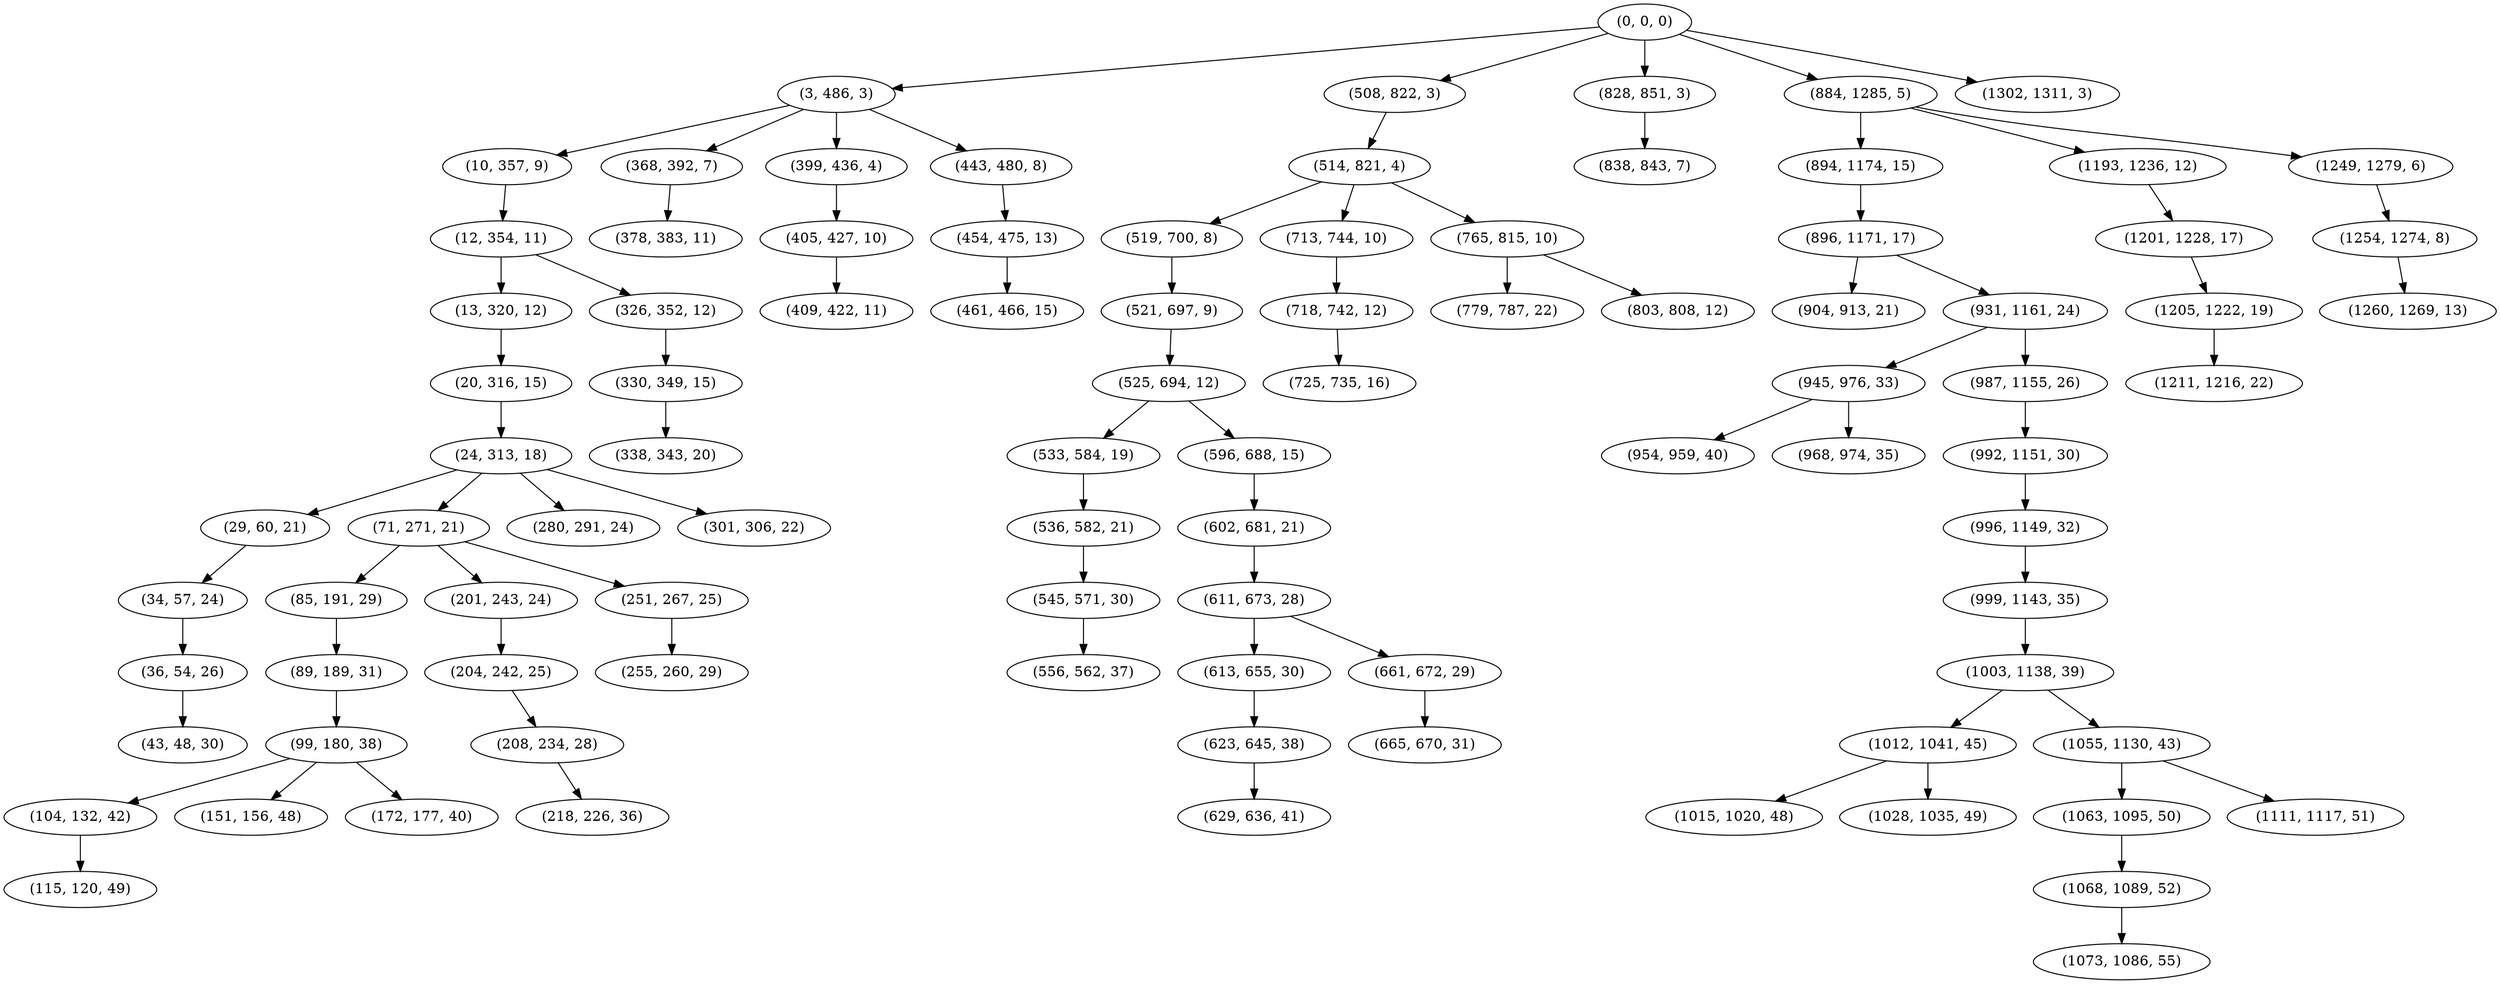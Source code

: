 digraph tree {
    "(0, 0, 0)";
    "(3, 486, 3)";
    "(10, 357, 9)";
    "(12, 354, 11)";
    "(13, 320, 12)";
    "(20, 316, 15)";
    "(24, 313, 18)";
    "(29, 60, 21)";
    "(34, 57, 24)";
    "(36, 54, 26)";
    "(43, 48, 30)";
    "(71, 271, 21)";
    "(85, 191, 29)";
    "(89, 189, 31)";
    "(99, 180, 38)";
    "(104, 132, 42)";
    "(115, 120, 49)";
    "(151, 156, 48)";
    "(172, 177, 40)";
    "(201, 243, 24)";
    "(204, 242, 25)";
    "(208, 234, 28)";
    "(218, 226, 36)";
    "(251, 267, 25)";
    "(255, 260, 29)";
    "(280, 291, 24)";
    "(301, 306, 22)";
    "(326, 352, 12)";
    "(330, 349, 15)";
    "(338, 343, 20)";
    "(368, 392, 7)";
    "(378, 383, 11)";
    "(399, 436, 4)";
    "(405, 427, 10)";
    "(409, 422, 11)";
    "(443, 480, 8)";
    "(454, 475, 13)";
    "(461, 466, 15)";
    "(508, 822, 3)";
    "(514, 821, 4)";
    "(519, 700, 8)";
    "(521, 697, 9)";
    "(525, 694, 12)";
    "(533, 584, 19)";
    "(536, 582, 21)";
    "(545, 571, 30)";
    "(556, 562, 37)";
    "(596, 688, 15)";
    "(602, 681, 21)";
    "(611, 673, 28)";
    "(613, 655, 30)";
    "(623, 645, 38)";
    "(629, 636, 41)";
    "(661, 672, 29)";
    "(665, 670, 31)";
    "(713, 744, 10)";
    "(718, 742, 12)";
    "(725, 735, 16)";
    "(765, 815, 10)";
    "(779, 787, 22)";
    "(803, 808, 12)";
    "(828, 851, 3)";
    "(838, 843, 7)";
    "(884, 1285, 5)";
    "(894, 1174, 15)";
    "(896, 1171, 17)";
    "(904, 913, 21)";
    "(931, 1161, 24)";
    "(945, 976, 33)";
    "(954, 959, 40)";
    "(968, 974, 35)";
    "(987, 1155, 26)";
    "(992, 1151, 30)";
    "(996, 1149, 32)";
    "(999, 1143, 35)";
    "(1003, 1138, 39)";
    "(1012, 1041, 45)";
    "(1015, 1020, 48)";
    "(1028, 1035, 49)";
    "(1055, 1130, 43)";
    "(1063, 1095, 50)";
    "(1068, 1089, 52)";
    "(1073, 1086, 55)";
    "(1111, 1117, 51)";
    "(1193, 1236, 12)";
    "(1201, 1228, 17)";
    "(1205, 1222, 19)";
    "(1211, 1216, 22)";
    "(1249, 1279, 6)";
    "(1254, 1274, 8)";
    "(1260, 1269, 13)";
    "(1302, 1311, 3)";
    "(0, 0, 0)" -> "(3, 486, 3)";
    "(0, 0, 0)" -> "(508, 822, 3)";
    "(0, 0, 0)" -> "(828, 851, 3)";
    "(0, 0, 0)" -> "(884, 1285, 5)";
    "(0, 0, 0)" -> "(1302, 1311, 3)";
    "(3, 486, 3)" -> "(10, 357, 9)";
    "(3, 486, 3)" -> "(368, 392, 7)";
    "(3, 486, 3)" -> "(399, 436, 4)";
    "(3, 486, 3)" -> "(443, 480, 8)";
    "(10, 357, 9)" -> "(12, 354, 11)";
    "(12, 354, 11)" -> "(13, 320, 12)";
    "(12, 354, 11)" -> "(326, 352, 12)";
    "(13, 320, 12)" -> "(20, 316, 15)";
    "(20, 316, 15)" -> "(24, 313, 18)";
    "(24, 313, 18)" -> "(29, 60, 21)";
    "(24, 313, 18)" -> "(71, 271, 21)";
    "(24, 313, 18)" -> "(280, 291, 24)";
    "(24, 313, 18)" -> "(301, 306, 22)";
    "(29, 60, 21)" -> "(34, 57, 24)";
    "(34, 57, 24)" -> "(36, 54, 26)";
    "(36, 54, 26)" -> "(43, 48, 30)";
    "(71, 271, 21)" -> "(85, 191, 29)";
    "(71, 271, 21)" -> "(201, 243, 24)";
    "(71, 271, 21)" -> "(251, 267, 25)";
    "(85, 191, 29)" -> "(89, 189, 31)";
    "(89, 189, 31)" -> "(99, 180, 38)";
    "(99, 180, 38)" -> "(104, 132, 42)";
    "(99, 180, 38)" -> "(151, 156, 48)";
    "(99, 180, 38)" -> "(172, 177, 40)";
    "(104, 132, 42)" -> "(115, 120, 49)";
    "(201, 243, 24)" -> "(204, 242, 25)";
    "(204, 242, 25)" -> "(208, 234, 28)";
    "(208, 234, 28)" -> "(218, 226, 36)";
    "(251, 267, 25)" -> "(255, 260, 29)";
    "(326, 352, 12)" -> "(330, 349, 15)";
    "(330, 349, 15)" -> "(338, 343, 20)";
    "(368, 392, 7)" -> "(378, 383, 11)";
    "(399, 436, 4)" -> "(405, 427, 10)";
    "(405, 427, 10)" -> "(409, 422, 11)";
    "(443, 480, 8)" -> "(454, 475, 13)";
    "(454, 475, 13)" -> "(461, 466, 15)";
    "(508, 822, 3)" -> "(514, 821, 4)";
    "(514, 821, 4)" -> "(519, 700, 8)";
    "(514, 821, 4)" -> "(713, 744, 10)";
    "(514, 821, 4)" -> "(765, 815, 10)";
    "(519, 700, 8)" -> "(521, 697, 9)";
    "(521, 697, 9)" -> "(525, 694, 12)";
    "(525, 694, 12)" -> "(533, 584, 19)";
    "(525, 694, 12)" -> "(596, 688, 15)";
    "(533, 584, 19)" -> "(536, 582, 21)";
    "(536, 582, 21)" -> "(545, 571, 30)";
    "(545, 571, 30)" -> "(556, 562, 37)";
    "(596, 688, 15)" -> "(602, 681, 21)";
    "(602, 681, 21)" -> "(611, 673, 28)";
    "(611, 673, 28)" -> "(613, 655, 30)";
    "(611, 673, 28)" -> "(661, 672, 29)";
    "(613, 655, 30)" -> "(623, 645, 38)";
    "(623, 645, 38)" -> "(629, 636, 41)";
    "(661, 672, 29)" -> "(665, 670, 31)";
    "(713, 744, 10)" -> "(718, 742, 12)";
    "(718, 742, 12)" -> "(725, 735, 16)";
    "(765, 815, 10)" -> "(779, 787, 22)";
    "(765, 815, 10)" -> "(803, 808, 12)";
    "(828, 851, 3)" -> "(838, 843, 7)";
    "(884, 1285, 5)" -> "(894, 1174, 15)";
    "(884, 1285, 5)" -> "(1193, 1236, 12)";
    "(884, 1285, 5)" -> "(1249, 1279, 6)";
    "(894, 1174, 15)" -> "(896, 1171, 17)";
    "(896, 1171, 17)" -> "(904, 913, 21)";
    "(896, 1171, 17)" -> "(931, 1161, 24)";
    "(931, 1161, 24)" -> "(945, 976, 33)";
    "(931, 1161, 24)" -> "(987, 1155, 26)";
    "(945, 976, 33)" -> "(954, 959, 40)";
    "(945, 976, 33)" -> "(968, 974, 35)";
    "(987, 1155, 26)" -> "(992, 1151, 30)";
    "(992, 1151, 30)" -> "(996, 1149, 32)";
    "(996, 1149, 32)" -> "(999, 1143, 35)";
    "(999, 1143, 35)" -> "(1003, 1138, 39)";
    "(1003, 1138, 39)" -> "(1012, 1041, 45)";
    "(1003, 1138, 39)" -> "(1055, 1130, 43)";
    "(1012, 1041, 45)" -> "(1015, 1020, 48)";
    "(1012, 1041, 45)" -> "(1028, 1035, 49)";
    "(1055, 1130, 43)" -> "(1063, 1095, 50)";
    "(1055, 1130, 43)" -> "(1111, 1117, 51)";
    "(1063, 1095, 50)" -> "(1068, 1089, 52)";
    "(1068, 1089, 52)" -> "(1073, 1086, 55)";
    "(1193, 1236, 12)" -> "(1201, 1228, 17)";
    "(1201, 1228, 17)" -> "(1205, 1222, 19)";
    "(1205, 1222, 19)" -> "(1211, 1216, 22)";
    "(1249, 1279, 6)" -> "(1254, 1274, 8)";
    "(1254, 1274, 8)" -> "(1260, 1269, 13)";
}
